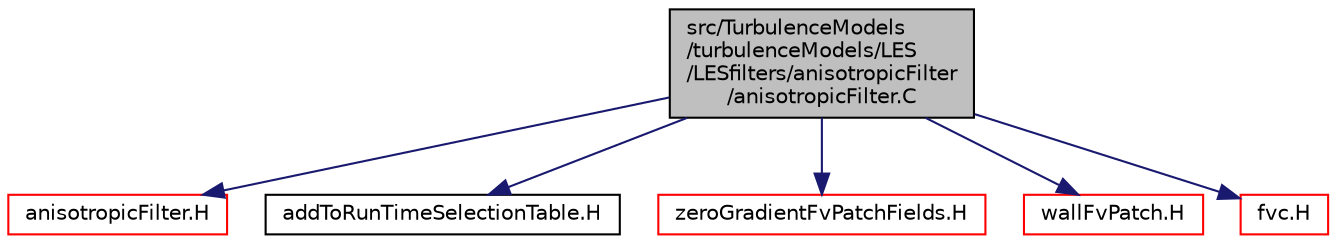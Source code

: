 digraph "src/TurbulenceModels/turbulenceModels/LES/LESfilters/anisotropicFilter/anisotropicFilter.C"
{
  bgcolor="transparent";
  edge [fontname="Helvetica",fontsize="10",labelfontname="Helvetica",labelfontsize="10"];
  node [fontname="Helvetica",fontsize="10",shape=record];
  Node0 [label="src/TurbulenceModels\l/turbulenceModels/LES\l/LESfilters/anisotropicFilter\l/anisotropicFilter.C",height=0.2,width=0.4,color="black", fillcolor="grey75", style="filled", fontcolor="black"];
  Node0 -> Node1 [color="midnightblue",fontsize="10",style="solid",fontname="Helvetica"];
  Node1 [label="anisotropicFilter.H",height=0.2,width=0.4,color="red",URL="$a18023.html"];
  Node0 -> Node318 [color="midnightblue",fontsize="10",style="solid",fontname="Helvetica"];
  Node318 [label="addToRunTimeSelectionTable.H",height=0.2,width=0.4,color="black",URL="$a09989.html",tooltip="Macros for easy insertion into run-time selection tables. "];
  Node0 -> Node319 [color="midnightblue",fontsize="10",style="solid",fontname="Helvetica"];
  Node319 [label="zeroGradientFvPatchFields.H",height=0.2,width=0.4,color="red",URL="$a01682.html"];
  Node0 -> Node321 [color="midnightblue",fontsize="10",style="solid",fontname="Helvetica"];
  Node321 [label="wallFvPatch.H",height=0.2,width=0.4,color="red",URL="$a03860.html"];
  Node0 -> Node323 [color="midnightblue",fontsize="10",style="solid",fontname="Helvetica"];
  Node323 [label="fvc.H",height=0.2,width=0.4,color="red",URL="$a03092.html"];
}
